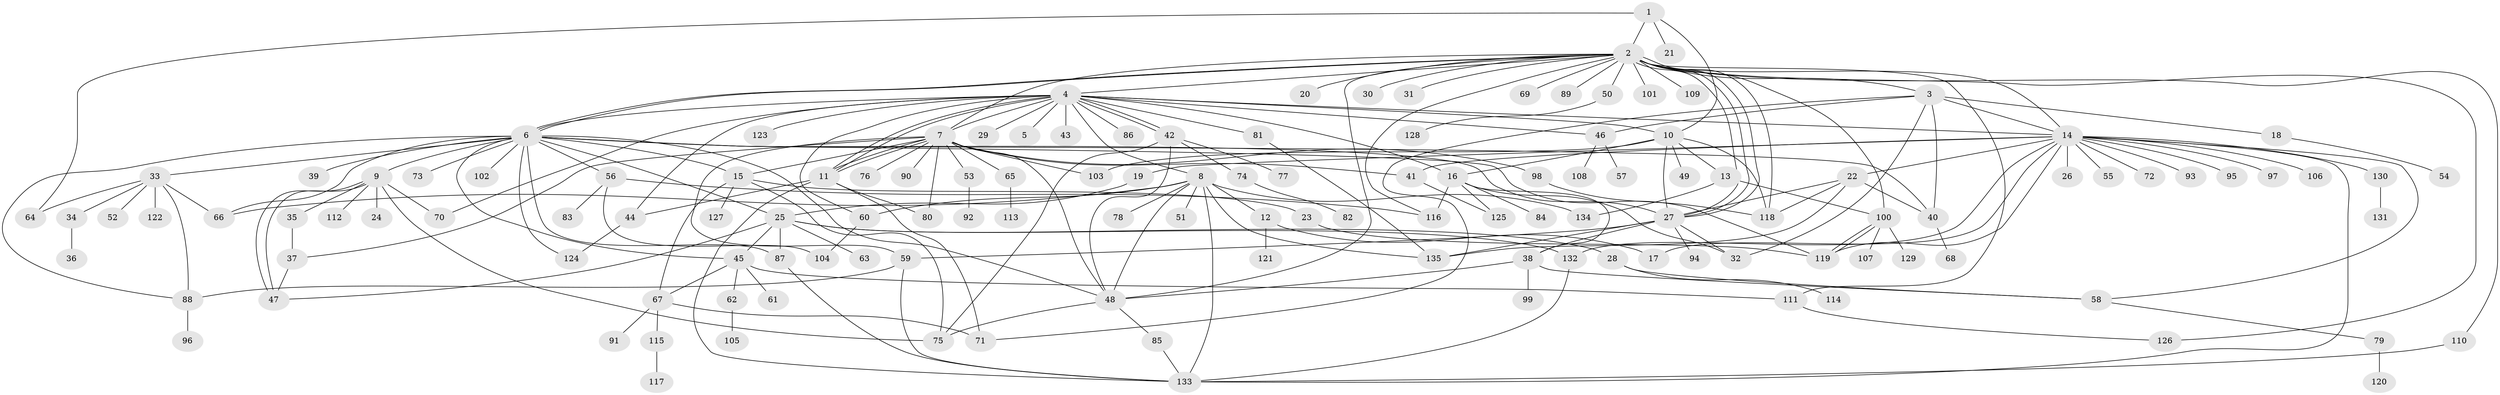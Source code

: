// Generated by graph-tools (version 1.1) at 2025/01/03/09/25 03:01:50]
// undirected, 135 vertices, 217 edges
graph export_dot {
graph [start="1"]
  node [color=gray90,style=filled];
  1;
  2;
  3;
  4;
  5;
  6;
  7;
  8;
  9;
  10;
  11;
  12;
  13;
  14;
  15;
  16;
  17;
  18;
  19;
  20;
  21;
  22;
  23;
  24;
  25;
  26;
  27;
  28;
  29;
  30;
  31;
  32;
  33;
  34;
  35;
  36;
  37;
  38;
  39;
  40;
  41;
  42;
  43;
  44;
  45;
  46;
  47;
  48;
  49;
  50;
  51;
  52;
  53;
  54;
  55;
  56;
  57;
  58;
  59;
  60;
  61;
  62;
  63;
  64;
  65;
  66;
  67;
  68;
  69;
  70;
  71;
  72;
  73;
  74;
  75;
  76;
  77;
  78;
  79;
  80;
  81;
  82;
  83;
  84;
  85;
  86;
  87;
  88;
  89;
  90;
  91;
  92;
  93;
  94;
  95;
  96;
  97;
  98;
  99;
  100;
  101;
  102;
  103;
  104;
  105;
  106;
  107;
  108;
  109;
  110;
  111;
  112;
  113;
  114;
  115;
  116;
  117;
  118;
  119;
  120;
  121;
  122;
  123;
  124;
  125;
  126;
  127;
  128;
  129;
  130;
  131;
  132;
  133;
  134;
  135;
  1 -- 2;
  1 -- 10;
  1 -- 21;
  1 -- 64;
  2 -- 3;
  2 -- 4;
  2 -- 6;
  2 -- 6;
  2 -- 7;
  2 -- 14;
  2 -- 20;
  2 -- 27;
  2 -- 27;
  2 -- 27;
  2 -- 30;
  2 -- 31;
  2 -- 48;
  2 -- 50;
  2 -- 69;
  2 -- 89;
  2 -- 100;
  2 -- 101;
  2 -- 109;
  2 -- 110;
  2 -- 111;
  2 -- 116;
  2 -- 118;
  2 -- 126;
  3 -- 14;
  3 -- 18;
  3 -- 32;
  3 -- 40;
  3 -- 46;
  3 -- 71;
  4 -- 5;
  4 -- 6;
  4 -- 7;
  4 -- 8;
  4 -- 10;
  4 -- 11;
  4 -- 11;
  4 -- 14;
  4 -- 16;
  4 -- 29;
  4 -- 42;
  4 -- 42;
  4 -- 43;
  4 -- 44;
  4 -- 46;
  4 -- 60;
  4 -- 70;
  4 -- 81;
  4 -- 86;
  4 -- 123;
  6 -- 9;
  6 -- 15;
  6 -- 25;
  6 -- 27;
  6 -- 33;
  6 -- 39;
  6 -- 40;
  6 -- 45;
  6 -- 48;
  6 -- 56;
  6 -- 66;
  6 -- 73;
  6 -- 87;
  6 -- 88;
  6 -- 102;
  6 -- 119;
  6 -- 124;
  7 -- 11;
  7 -- 11;
  7 -- 15;
  7 -- 37;
  7 -- 41;
  7 -- 48;
  7 -- 53;
  7 -- 59;
  7 -- 65;
  7 -- 76;
  7 -- 80;
  7 -- 90;
  7 -- 98;
  7 -- 103;
  8 -- 12;
  8 -- 48;
  8 -- 51;
  8 -- 60;
  8 -- 66;
  8 -- 78;
  8 -- 133;
  8 -- 134;
  8 -- 135;
  9 -- 24;
  9 -- 35;
  9 -- 47;
  9 -- 47;
  9 -- 70;
  9 -- 75;
  9 -- 112;
  10 -- 13;
  10 -- 16;
  10 -- 27;
  10 -- 49;
  10 -- 103;
  10 -- 118;
  11 -- 44;
  11 -- 71;
  11 -- 80;
  11 -- 133;
  12 -- 17;
  12 -- 121;
  13 -- 100;
  13 -- 134;
  14 -- 17;
  14 -- 19;
  14 -- 22;
  14 -- 26;
  14 -- 41;
  14 -- 55;
  14 -- 58;
  14 -- 72;
  14 -- 93;
  14 -- 95;
  14 -- 97;
  14 -- 106;
  14 -- 119;
  14 -- 130;
  14 -- 132;
  14 -- 133;
  15 -- 23;
  15 -- 67;
  15 -- 75;
  15 -- 127;
  16 -- 32;
  16 -- 38;
  16 -- 84;
  16 -- 116;
  16 -- 125;
  18 -- 54;
  19 -- 25;
  22 -- 27;
  22 -- 40;
  22 -- 118;
  22 -- 135;
  23 -- 119;
  25 -- 28;
  25 -- 45;
  25 -- 47;
  25 -- 63;
  25 -- 87;
  25 -- 132;
  27 -- 32;
  27 -- 38;
  27 -- 59;
  27 -- 94;
  27 -- 135;
  28 -- 58;
  28 -- 114;
  33 -- 34;
  33 -- 52;
  33 -- 64;
  33 -- 66;
  33 -- 88;
  33 -- 122;
  34 -- 36;
  35 -- 37;
  37 -- 47;
  38 -- 48;
  38 -- 58;
  38 -- 99;
  40 -- 68;
  41 -- 125;
  42 -- 48;
  42 -- 74;
  42 -- 75;
  42 -- 77;
  44 -- 124;
  45 -- 61;
  45 -- 62;
  45 -- 67;
  45 -- 111;
  46 -- 57;
  46 -- 108;
  48 -- 75;
  48 -- 85;
  50 -- 128;
  53 -- 92;
  56 -- 83;
  56 -- 104;
  56 -- 116;
  58 -- 79;
  59 -- 88;
  59 -- 133;
  60 -- 104;
  62 -- 105;
  65 -- 113;
  67 -- 71;
  67 -- 91;
  67 -- 115;
  74 -- 82;
  79 -- 120;
  81 -- 135;
  85 -- 133;
  87 -- 133;
  88 -- 96;
  98 -- 118;
  100 -- 107;
  100 -- 119;
  100 -- 119;
  100 -- 129;
  110 -- 133;
  111 -- 126;
  115 -- 117;
  130 -- 131;
  132 -- 133;
}
